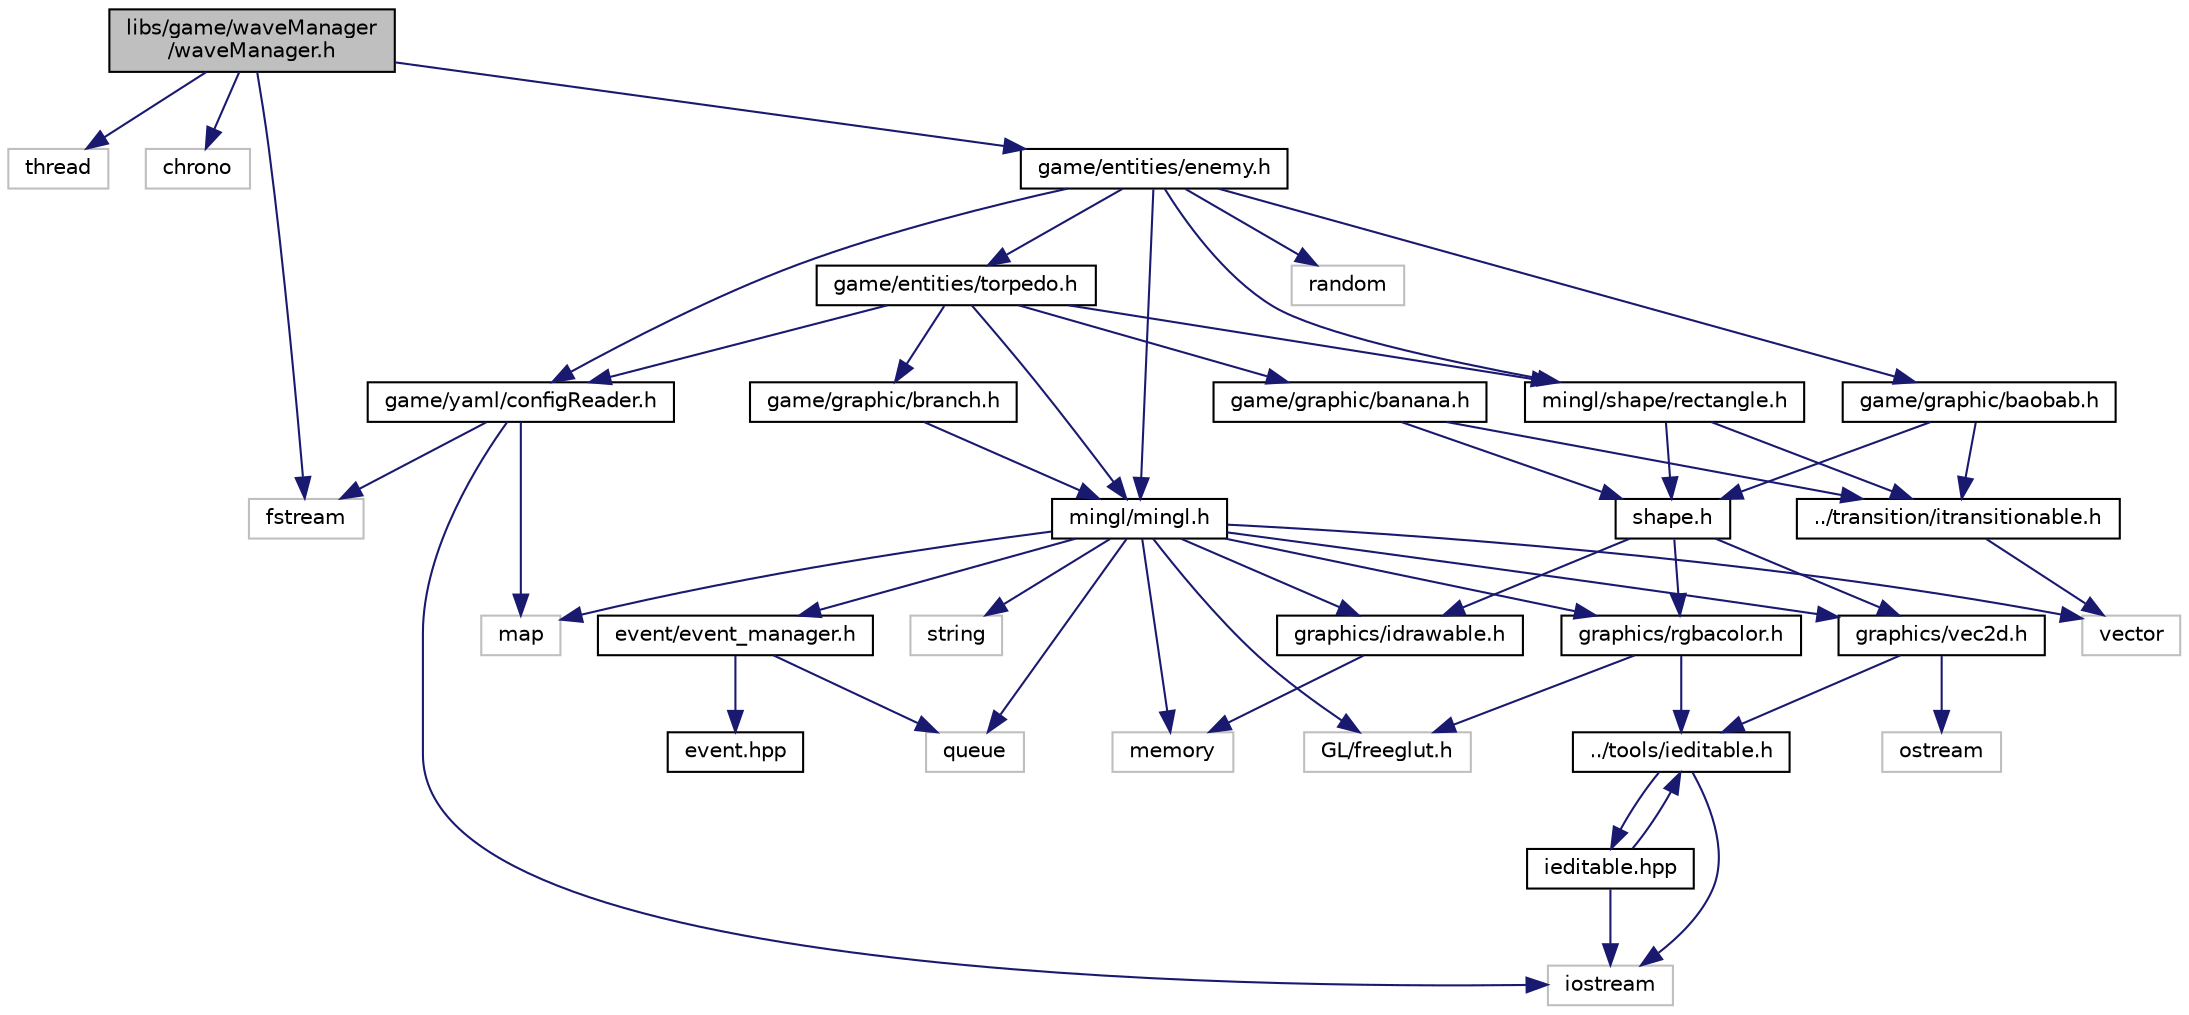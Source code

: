 digraph "libs/game/waveManager/waveManager.h"
{
 // LATEX_PDF_SIZE
  edge [fontname="Helvetica",fontsize="10",labelfontname="Helvetica",labelfontsize="10"];
  node [fontname="Helvetica",fontsize="10",shape=record];
  Node1 [label="libs/game/waveManager\l/waveManager.h",height=0.2,width=0.4,color="black", fillcolor="grey75", style="filled", fontcolor="black",tooltip="Gestion des vagues."];
  Node1 -> Node2 [color="midnightblue",fontsize="10",style="solid"];
  Node2 [label="thread",height=0.2,width=0.4,color="grey75", fillcolor="white", style="filled",tooltip=" "];
  Node1 -> Node3 [color="midnightblue",fontsize="10",style="solid"];
  Node3 [label="chrono",height=0.2,width=0.4,color="grey75", fillcolor="white", style="filled",tooltip=" "];
  Node1 -> Node4 [color="midnightblue",fontsize="10",style="solid"];
  Node4 [label="fstream",height=0.2,width=0.4,color="grey75", fillcolor="white", style="filled",tooltip=" "];
  Node1 -> Node5 [color="midnightblue",fontsize="10",style="solid"];
  Node5 [label="game/entities/enemy.h",height=0.2,width=0.4,color="black", fillcolor="white", style="filled",URL="$enemy_8h.html",tooltip="Permet de gérer les enemies."];
  Node5 -> Node6 [color="midnightblue",fontsize="10",style="solid"];
  Node6 [label="mingl/mingl.h",height=0.2,width=0.4,color="black", fillcolor="white", style="filled",URL="$mingl_8h.html",tooltip="La bête."];
  Node6 -> Node7 [color="midnightblue",fontsize="10",style="solid"];
  Node7 [label="map",height=0.2,width=0.4,color="grey75", fillcolor="white", style="filled",tooltip=" "];
  Node6 -> Node8 [color="midnightblue",fontsize="10",style="solid"];
  Node8 [label="memory",height=0.2,width=0.4,color="grey75", fillcolor="white", style="filled",tooltip=" "];
  Node6 -> Node9 [color="midnightblue",fontsize="10",style="solid"];
  Node9 [label="queue",height=0.2,width=0.4,color="grey75", fillcolor="white", style="filled",tooltip=" "];
  Node6 -> Node10 [color="midnightblue",fontsize="10",style="solid"];
  Node10 [label="string",height=0.2,width=0.4,color="grey75", fillcolor="white", style="filled",tooltip=" "];
  Node6 -> Node11 [color="midnightblue",fontsize="10",style="solid"];
  Node11 [label="vector",height=0.2,width=0.4,color="grey75", fillcolor="white", style="filled",tooltip=" "];
  Node6 -> Node12 [color="midnightblue",fontsize="10",style="solid"];
  Node12 [label="GL/freeglut.h",height=0.2,width=0.4,color="grey75", fillcolor="white", style="filled",tooltip=" "];
  Node6 -> Node13 [color="midnightblue",fontsize="10",style="solid"];
  Node13 [label="graphics/idrawable.h",height=0.2,width=0.4,color="black", fillcolor="white", style="filled",URL="$idrawable_8h.html",tooltip="Interface pour un objet affichable."];
  Node13 -> Node8 [color="midnightblue",fontsize="10",style="solid"];
  Node6 -> Node14 [color="midnightblue",fontsize="10",style="solid"];
  Node14 [label="graphics/rgbacolor.h",height=0.2,width=0.4,color="black", fillcolor="white", style="filled",URL="$rgbacolor_8h.html",tooltip="Représente une couleur RGBA."];
  Node14 -> Node12 [color="midnightblue",fontsize="10",style="solid"];
  Node14 -> Node15 [color="midnightblue",fontsize="10",style="solid"];
  Node15 [label="../tools/ieditable.h",height=0.2,width=0.4,color="black", fillcolor="white", style="filled",URL="$ieditable_8h.html",tooltip="declaration de la classe CEditable dans nsUtil"];
  Node15 -> Node16 [color="midnightblue",fontsize="10",style="solid"];
  Node16 [label="iostream",height=0.2,width=0.4,color="grey75", fillcolor="white", style="filled",tooltip=" "];
  Node15 -> Node17 [color="midnightblue",fontsize="10",style="solid"];
  Node17 [label="ieditable.hpp",height=0.2,width=0.4,color="black", fillcolor="white", style="filled",URL="$ieditable_8hpp.html",tooltip=" "];
  Node17 -> Node16 [color="midnightblue",fontsize="10",style="solid"];
  Node17 -> Node15 [color="midnightblue",fontsize="10",style="solid"];
  Node6 -> Node18 [color="midnightblue",fontsize="10",style="solid"];
  Node18 [label="graphics/vec2d.h",height=0.2,width=0.4,color="black", fillcolor="white", style="filled",URL="$vec2d_8h.html",tooltip="Représente un vecteur sur deux dimensions."];
  Node18 -> Node19 [color="midnightblue",fontsize="10",style="solid"];
  Node19 [label="ostream",height=0.2,width=0.4,color="grey75", fillcolor="white", style="filled",tooltip=" "];
  Node18 -> Node15 [color="midnightblue",fontsize="10",style="solid"];
  Node6 -> Node20 [color="midnightblue",fontsize="10",style="solid"];
  Node20 [label="event/event_manager.h",height=0.2,width=0.4,color="black", fillcolor="white", style="filled",URL="$event__manager_8h.html",tooltip="Gestionnaire d'événements de minGL."];
  Node20 -> Node9 [color="midnightblue",fontsize="10",style="solid"];
  Node20 -> Node21 [color="midnightblue",fontsize="10",style="solid"];
  Node21 [label="event.hpp",height=0.2,width=0.4,color="black", fillcolor="white", style="filled",URL="$event_8hpp.html",tooltip="Différents types utile pour le gestionnaire d'événements."];
  Node5 -> Node22 [color="midnightblue",fontsize="10",style="solid"];
  Node22 [label="mingl/shape/rectangle.h",height=0.2,width=0.4,color="black", fillcolor="white", style="filled",URL="$rectangle_8h.html",tooltip="Représente un rectangle."];
  Node22 -> Node23 [color="midnightblue",fontsize="10",style="solid"];
  Node23 [label="shape.h",height=0.2,width=0.4,color="black", fillcolor="white", style="filled",URL="$shape_8h.html",tooltip="Représente une forme."];
  Node23 -> Node13 [color="midnightblue",fontsize="10",style="solid"];
  Node23 -> Node14 [color="midnightblue",fontsize="10",style="solid"];
  Node23 -> Node18 [color="midnightblue",fontsize="10",style="solid"];
  Node22 -> Node24 [color="midnightblue",fontsize="10",style="solid"];
  Node24 [label="../transition/itransitionable.h",height=0.2,width=0.4,color="black", fillcolor="white", style="filled",URL="$itransitionable_8h.html",tooltip="Interface pour objet \"transitionable\"."];
  Node24 -> Node11 [color="midnightblue",fontsize="10",style="solid"];
  Node5 -> Node25 [color="midnightblue",fontsize="10",style="solid"];
  Node25 [label="game/yaml/configReader.h",height=0.2,width=0.4,color="black", fillcolor="white", style="filled",URL="$config_reader_8h.html",tooltip="Gestion de la lecture du fichier de configuration."];
  Node25 -> Node4 [color="midnightblue",fontsize="10",style="solid"];
  Node25 -> Node7 [color="midnightblue",fontsize="10",style="solid"];
  Node25 -> Node16 [color="midnightblue",fontsize="10",style="solid"];
  Node5 -> Node26 [color="midnightblue",fontsize="10",style="solid"];
  Node26 [label="game/entities/torpedo.h",height=0.2,width=0.4,color="black", fillcolor="white", style="filled",URL="$torpedo_8h.html",tooltip=" "];
  Node26 -> Node6 [color="midnightblue",fontsize="10",style="solid"];
  Node26 -> Node22 [color="midnightblue",fontsize="10",style="solid"];
  Node26 -> Node25 [color="midnightblue",fontsize="10",style="solid"];
  Node26 -> Node27 [color="midnightblue",fontsize="10",style="solid"];
  Node27 [label="game/graphic/branch.h",height=0.2,width=0.4,color="black", fillcolor="white", style="filled",URL="$branch_8h.html",tooltip="Représente une branche."];
  Node27 -> Node6 [color="midnightblue",fontsize="10",style="solid"];
  Node26 -> Node28 [color="midnightblue",fontsize="10",style="solid"];
  Node28 [label="game/graphic/banana.h",height=0.2,width=0.4,color="black", fillcolor="white", style="filled",URL="$banana_8h.html",tooltip="Représente une banane."];
  Node28 -> Node23 [color="midnightblue",fontsize="10",style="solid"];
  Node28 -> Node24 [color="midnightblue",fontsize="10",style="solid"];
  Node5 -> Node29 [color="midnightblue",fontsize="10",style="solid"];
  Node29 [label="random",height=0.2,width=0.4,color="grey75", fillcolor="white", style="filled",tooltip=" "];
  Node5 -> Node30 [color="midnightblue",fontsize="10",style="solid"];
  Node30 [label="game/graphic/baobab.h",height=0.2,width=0.4,color="black", fillcolor="white", style="filled",URL="$baobab_8h.html",tooltip="Représente un baobab."];
  Node30 -> Node23 [color="midnightblue",fontsize="10",style="solid"];
  Node30 -> Node24 [color="midnightblue",fontsize="10",style="solid"];
}
